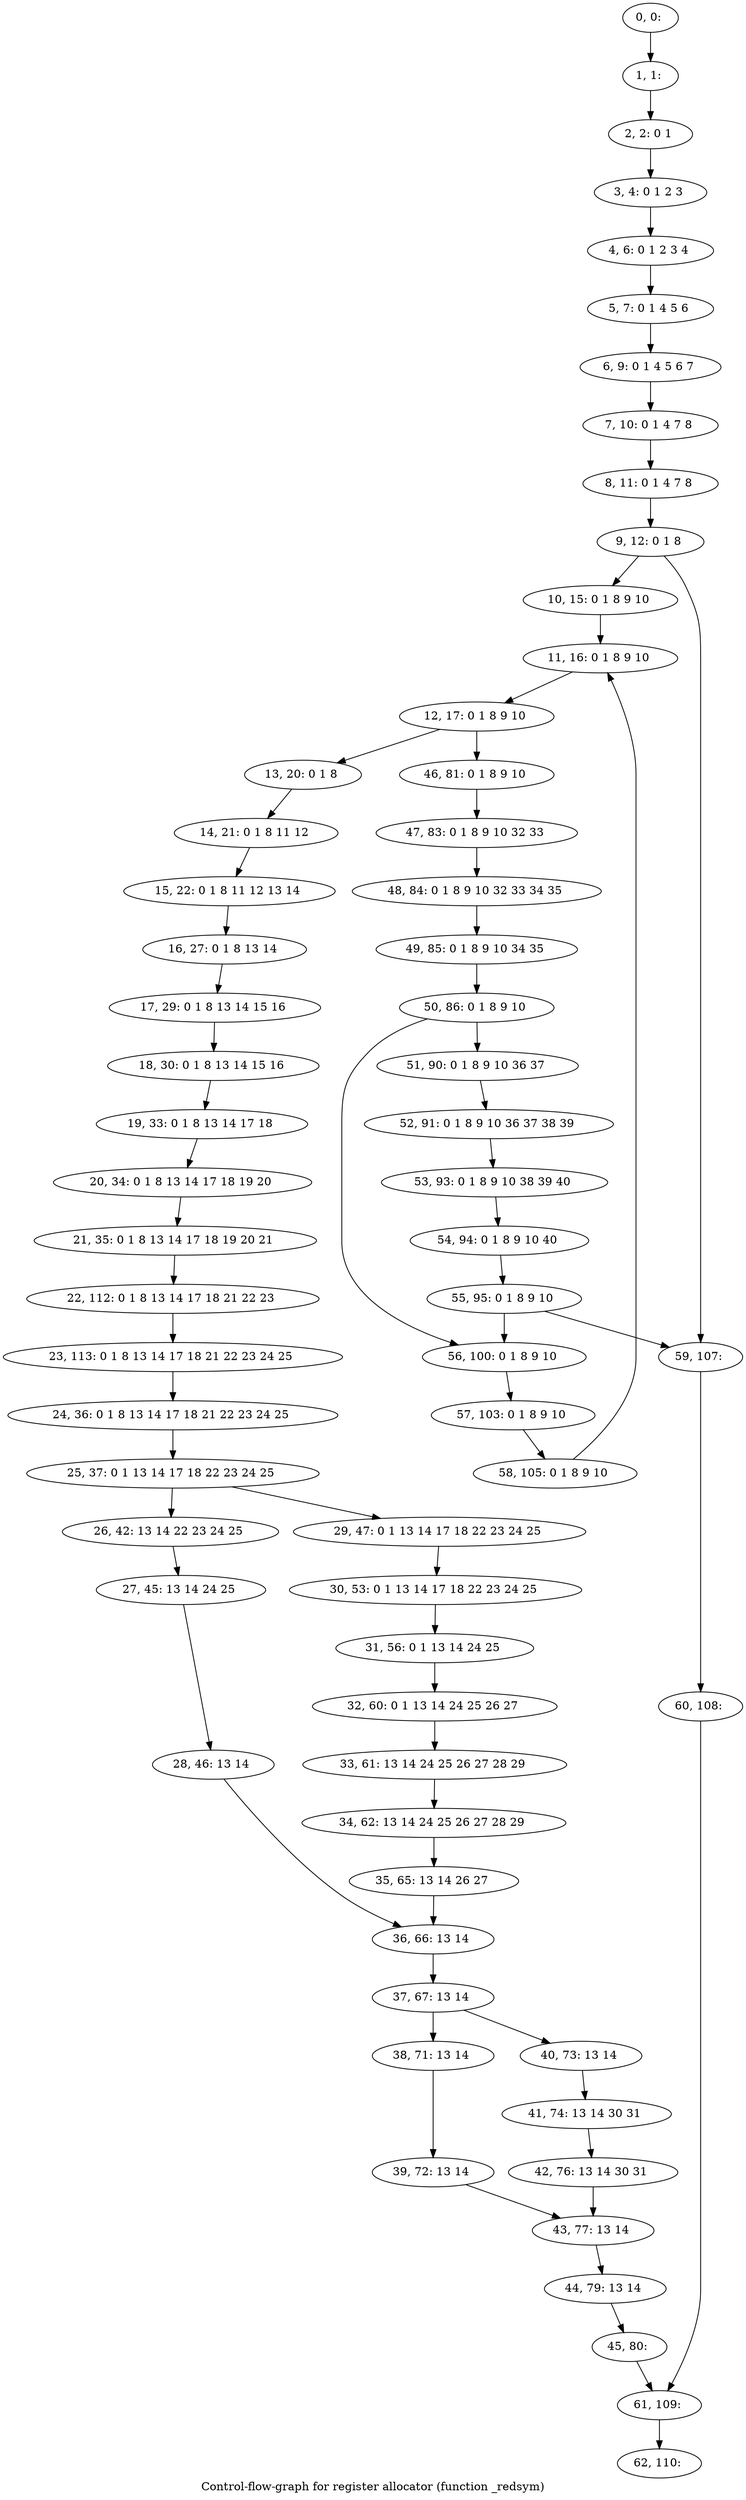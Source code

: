 digraph G {
graph [label="Control-flow-graph for register allocator (function _redsym)"]
0[label="0, 0: "];
1[label="1, 1: "];
2[label="2, 2: 0 1 "];
3[label="3, 4: 0 1 2 3 "];
4[label="4, 6: 0 1 2 3 4 "];
5[label="5, 7: 0 1 4 5 6 "];
6[label="6, 9: 0 1 4 5 6 7 "];
7[label="7, 10: 0 1 4 7 8 "];
8[label="8, 11: 0 1 4 7 8 "];
9[label="9, 12: 0 1 8 "];
10[label="10, 15: 0 1 8 9 10 "];
11[label="11, 16: 0 1 8 9 10 "];
12[label="12, 17: 0 1 8 9 10 "];
13[label="13, 20: 0 1 8 "];
14[label="14, 21: 0 1 8 11 12 "];
15[label="15, 22: 0 1 8 11 12 13 14 "];
16[label="16, 27: 0 1 8 13 14 "];
17[label="17, 29: 0 1 8 13 14 15 16 "];
18[label="18, 30: 0 1 8 13 14 15 16 "];
19[label="19, 33: 0 1 8 13 14 17 18 "];
20[label="20, 34: 0 1 8 13 14 17 18 19 20 "];
21[label="21, 35: 0 1 8 13 14 17 18 19 20 21 "];
22[label="22, 112: 0 1 8 13 14 17 18 21 22 23 "];
23[label="23, 113: 0 1 8 13 14 17 18 21 22 23 24 25 "];
24[label="24, 36: 0 1 8 13 14 17 18 21 22 23 24 25 "];
25[label="25, 37: 0 1 13 14 17 18 22 23 24 25 "];
26[label="26, 42: 13 14 22 23 24 25 "];
27[label="27, 45: 13 14 24 25 "];
28[label="28, 46: 13 14 "];
29[label="29, 47: 0 1 13 14 17 18 22 23 24 25 "];
30[label="30, 53: 0 1 13 14 17 18 22 23 24 25 "];
31[label="31, 56: 0 1 13 14 24 25 "];
32[label="32, 60: 0 1 13 14 24 25 26 27 "];
33[label="33, 61: 13 14 24 25 26 27 28 29 "];
34[label="34, 62: 13 14 24 25 26 27 28 29 "];
35[label="35, 65: 13 14 26 27 "];
36[label="36, 66: 13 14 "];
37[label="37, 67: 13 14 "];
38[label="38, 71: 13 14 "];
39[label="39, 72: 13 14 "];
40[label="40, 73: 13 14 "];
41[label="41, 74: 13 14 30 31 "];
42[label="42, 76: 13 14 30 31 "];
43[label="43, 77: 13 14 "];
44[label="44, 79: 13 14 "];
45[label="45, 80: "];
46[label="46, 81: 0 1 8 9 10 "];
47[label="47, 83: 0 1 8 9 10 32 33 "];
48[label="48, 84: 0 1 8 9 10 32 33 34 35 "];
49[label="49, 85: 0 1 8 9 10 34 35 "];
50[label="50, 86: 0 1 8 9 10 "];
51[label="51, 90: 0 1 8 9 10 36 37 "];
52[label="52, 91: 0 1 8 9 10 36 37 38 39 "];
53[label="53, 93: 0 1 8 9 10 38 39 40 "];
54[label="54, 94: 0 1 8 9 10 40 "];
55[label="55, 95: 0 1 8 9 10 "];
56[label="56, 100: 0 1 8 9 10 "];
57[label="57, 103: 0 1 8 9 10 "];
58[label="58, 105: 0 1 8 9 10 "];
59[label="59, 107: "];
60[label="60, 108: "];
61[label="61, 109: "];
62[label="62, 110: "];
0->1 ;
1->2 ;
2->3 ;
3->4 ;
4->5 ;
5->6 ;
6->7 ;
7->8 ;
8->9 ;
9->10 ;
9->59 ;
10->11 ;
11->12 ;
12->13 ;
12->46 ;
13->14 ;
14->15 ;
15->16 ;
16->17 ;
17->18 ;
18->19 ;
19->20 ;
20->21 ;
21->22 ;
22->23 ;
23->24 ;
24->25 ;
25->26 ;
25->29 ;
26->27 ;
27->28 ;
28->36 ;
29->30 ;
30->31 ;
31->32 ;
32->33 ;
33->34 ;
34->35 ;
35->36 ;
36->37 ;
37->38 ;
37->40 ;
38->39 ;
39->43 ;
40->41 ;
41->42 ;
42->43 ;
43->44 ;
44->45 ;
45->61 ;
46->47 ;
47->48 ;
48->49 ;
49->50 ;
50->51 ;
50->56 ;
51->52 ;
52->53 ;
53->54 ;
54->55 ;
55->56 ;
55->59 ;
56->57 ;
57->58 ;
58->11 ;
59->60 ;
60->61 ;
61->62 ;
}
